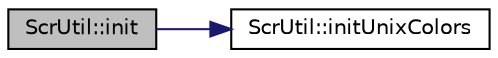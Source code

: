 digraph "ScrUtil::init"
{
  bgcolor="transparent";
  edge [fontname="Helvetica",fontsize="10",labelfontname="Helvetica",labelfontsize="10"];
  node [fontname="Helvetica",fontsize="10",shape=record];
  rankdir="LR";
  Node1 [label="ScrUtil::init",height=0.2,width=0.4,color="black", fillcolor="grey75", style="filled" fontcolor="black"];
  Node1 -> Node2 [color="midnightblue",fontsize="10",style="solid",fontname="Helvetica"];
  Node2 [label="ScrUtil::initUnixColors",height=0.2,width=0.4,color="black",URL="$namespaceScrUtil.html#a6ec1b7422b5daa07a5910bdc0f380e1e"];
}
